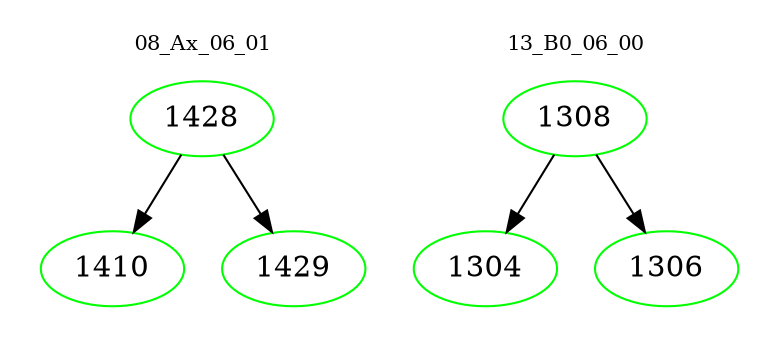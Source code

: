 digraph{
subgraph cluster_0 {
color = white
label = "08_Ax_06_01";
fontsize=10;
T0_1428 [label="1428", color="green"]
T0_1428 -> T0_1410 [color="black"]
T0_1410 [label="1410", color="green"]
T0_1428 -> T0_1429 [color="black"]
T0_1429 [label="1429", color="green"]
}
subgraph cluster_1 {
color = white
label = "13_B0_06_00";
fontsize=10;
T1_1308 [label="1308", color="green"]
T1_1308 -> T1_1304 [color="black"]
T1_1304 [label="1304", color="green"]
T1_1308 -> T1_1306 [color="black"]
T1_1306 [label="1306", color="green"]
}
}
